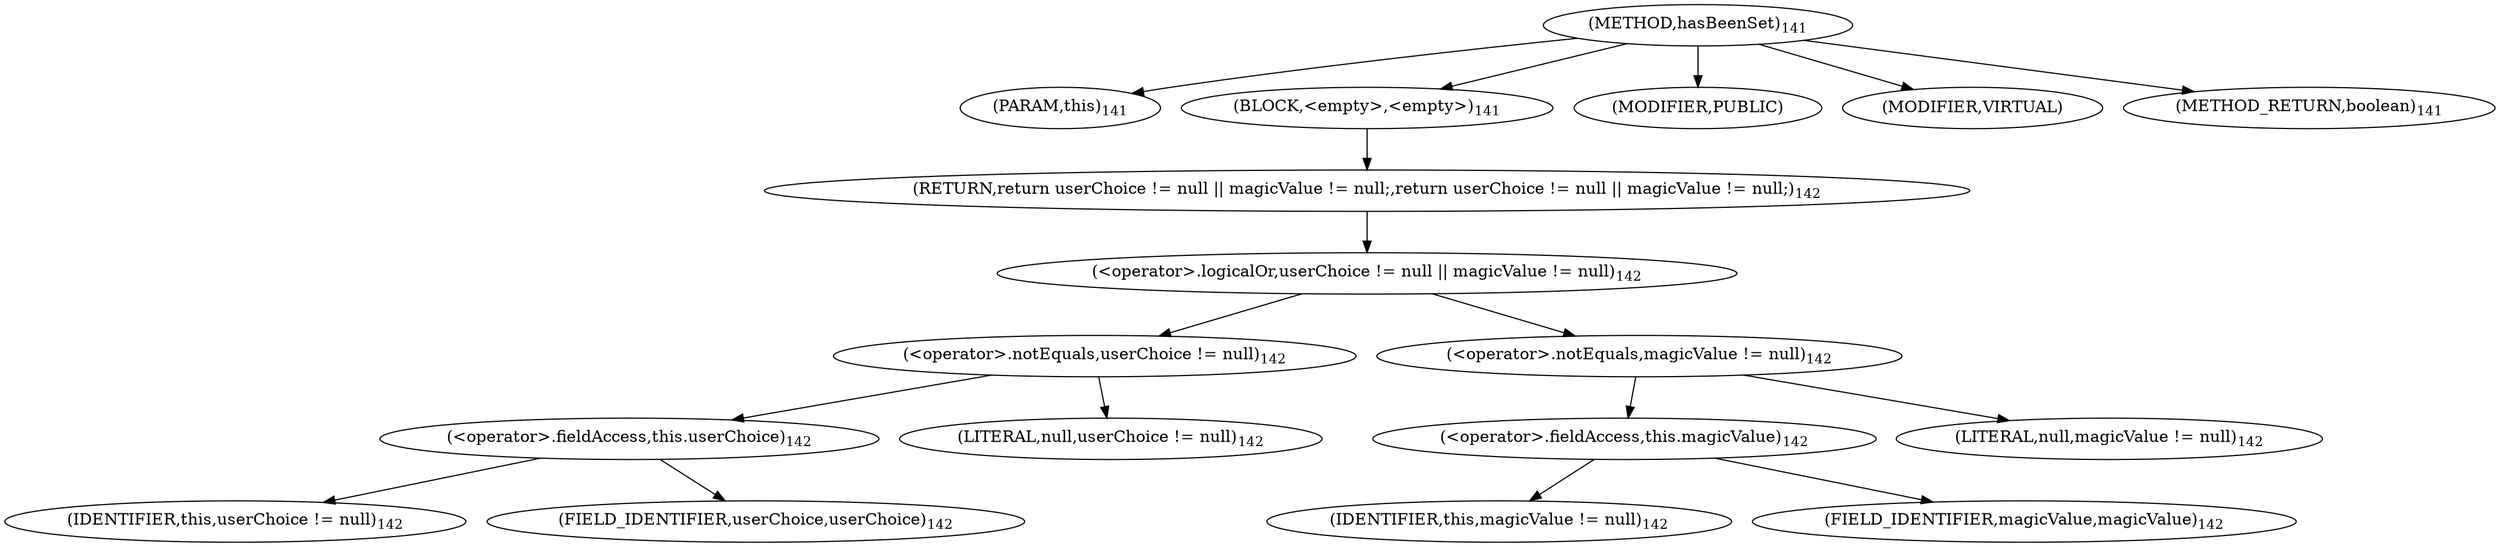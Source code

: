 digraph "hasBeenSet" {  
"214" [label = <(METHOD,hasBeenSet)<SUB>141</SUB>> ]
"215" [label = <(PARAM,this)<SUB>141</SUB>> ]
"216" [label = <(BLOCK,&lt;empty&gt;,&lt;empty&gt;)<SUB>141</SUB>> ]
"217" [label = <(RETURN,return userChoice != null || magicValue != null;,return userChoice != null || magicValue != null;)<SUB>142</SUB>> ]
"218" [label = <(&lt;operator&gt;.logicalOr,userChoice != null || magicValue != null)<SUB>142</SUB>> ]
"219" [label = <(&lt;operator&gt;.notEquals,userChoice != null)<SUB>142</SUB>> ]
"220" [label = <(&lt;operator&gt;.fieldAccess,this.userChoice)<SUB>142</SUB>> ]
"221" [label = <(IDENTIFIER,this,userChoice != null)<SUB>142</SUB>> ]
"222" [label = <(FIELD_IDENTIFIER,userChoice,userChoice)<SUB>142</SUB>> ]
"223" [label = <(LITERAL,null,userChoice != null)<SUB>142</SUB>> ]
"224" [label = <(&lt;operator&gt;.notEquals,magicValue != null)<SUB>142</SUB>> ]
"225" [label = <(&lt;operator&gt;.fieldAccess,this.magicValue)<SUB>142</SUB>> ]
"226" [label = <(IDENTIFIER,this,magicValue != null)<SUB>142</SUB>> ]
"227" [label = <(FIELD_IDENTIFIER,magicValue,magicValue)<SUB>142</SUB>> ]
"228" [label = <(LITERAL,null,magicValue != null)<SUB>142</SUB>> ]
"229" [label = <(MODIFIER,PUBLIC)> ]
"230" [label = <(MODIFIER,VIRTUAL)> ]
"231" [label = <(METHOD_RETURN,boolean)<SUB>141</SUB>> ]
  "214" -> "215" 
  "214" -> "216" 
  "214" -> "229" 
  "214" -> "230" 
  "214" -> "231" 
  "216" -> "217" 
  "217" -> "218" 
  "218" -> "219" 
  "218" -> "224" 
  "219" -> "220" 
  "219" -> "223" 
  "220" -> "221" 
  "220" -> "222" 
  "224" -> "225" 
  "224" -> "228" 
  "225" -> "226" 
  "225" -> "227" 
}
